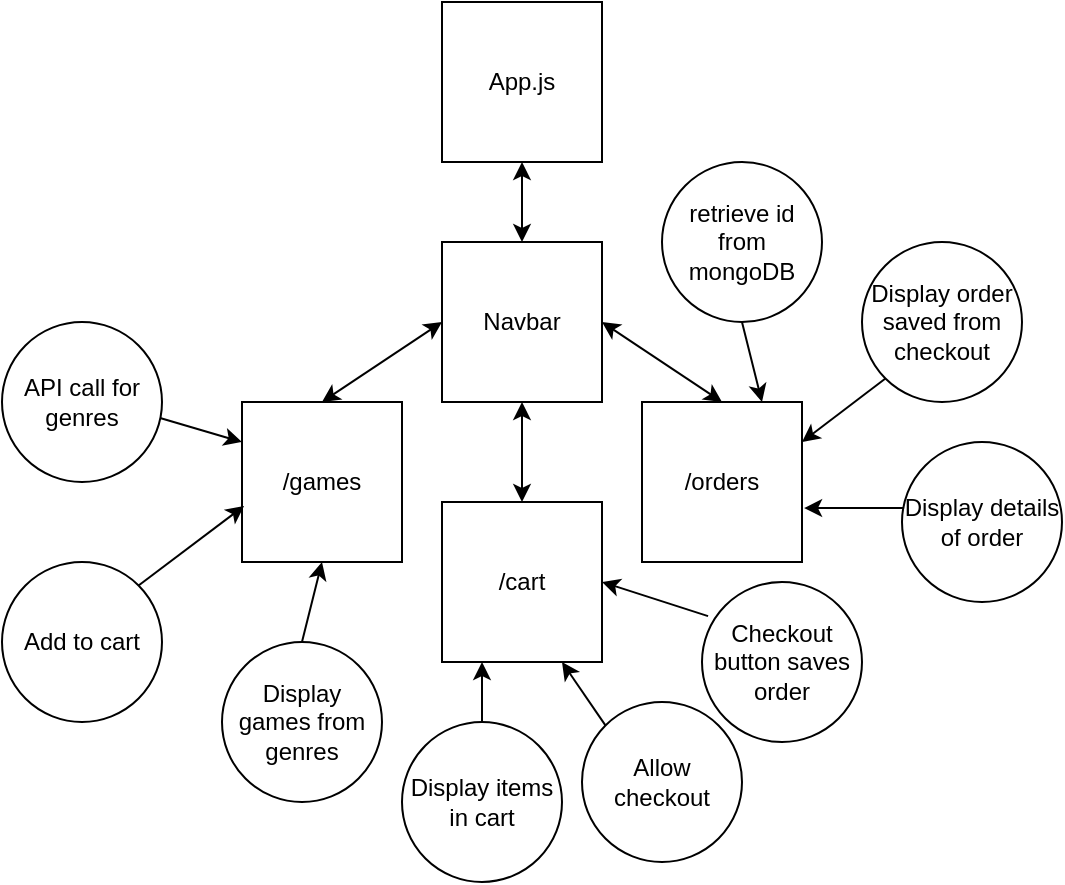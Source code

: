 <mxfile version="21.6.5" type="github">
  <diagram name="Page-1" id="5U8czAOf_SsfKpA3nA3O">
    <mxGraphModel dx="954" dy="585" grid="1" gridSize="10" guides="1" tooltips="1" connect="1" arrows="1" fold="1" page="1" pageScale="1" pageWidth="850" pageHeight="1100" math="0" shadow="0">
      <root>
        <mxCell id="0" />
        <mxCell id="1" parent="0" />
        <mxCell id="u1VOBhmRpe1-bJHV7joe-1" value="App.js&lt;br&gt;" style="whiteSpace=wrap;html=1;aspect=fixed;" vertex="1" parent="1">
          <mxGeometry x="380" y="40" width="80" height="80" as="geometry" />
        </mxCell>
        <mxCell id="u1VOBhmRpe1-bJHV7joe-2" value="/games" style="whiteSpace=wrap;html=1;aspect=fixed;" vertex="1" parent="1">
          <mxGeometry x="280" y="240" width="80" height="80" as="geometry" />
        </mxCell>
        <mxCell id="u1VOBhmRpe1-bJHV7joe-3" value="Navbar" style="whiteSpace=wrap;html=1;aspect=fixed;" vertex="1" parent="1">
          <mxGeometry x="380" y="160" width="80" height="80" as="geometry" />
        </mxCell>
        <mxCell id="u1VOBhmRpe1-bJHV7joe-4" value="/orders" style="whiteSpace=wrap;html=1;aspect=fixed;" vertex="1" parent="1">
          <mxGeometry x="480" y="240" width="80" height="80" as="geometry" />
        </mxCell>
        <mxCell id="u1VOBhmRpe1-bJHV7joe-8" value="/cart" style="whiteSpace=wrap;html=1;aspect=fixed;" vertex="1" parent="1">
          <mxGeometry x="380" y="290" width="80" height="80" as="geometry" />
        </mxCell>
        <mxCell id="u1VOBhmRpe1-bJHV7joe-10" value="Add to cart" style="ellipse;whiteSpace=wrap;html=1;aspect=fixed;" vertex="1" parent="1">
          <mxGeometry x="160" y="320" width="80" height="80" as="geometry" />
        </mxCell>
        <mxCell id="u1VOBhmRpe1-bJHV7joe-11" value="Display games from genres&lt;br&gt;" style="ellipse;whiteSpace=wrap;html=1;aspect=fixed;" vertex="1" parent="1">
          <mxGeometry x="270" y="360" width="80" height="80" as="geometry" />
        </mxCell>
        <mxCell id="u1VOBhmRpe1-bJHV7joe-12" value="API call for genres" style="ellipse;whiteSpace=wrap;html=1;aspect=fixed;" vertex="1" parent="1">
          <mxGeometry x="160" y="200" width="80" height="80" as="geometry" />
        </mxCell>
        <mxCell id="u1VOBhmRpe1-bJHV7joe-13" value="" style="endArrow=classic;html=1;rounded=0;exitX=0.5;exitY=0;exitDx=0;exitDy=0;entryX=0.5;entryY=1;entryDx=0;entryDy=0;" edge="1" parent="1" source="u1VOBhmRpe1-bJHV7joe-11" target="u1VOBhmRpe1-bJHV7joe-2">
          <mxGeometry width="50" height="50" relative="1" as="geometry">
            <mxPoint x="400" y="330" as="sourcePoint" />
            <mxPoint x="450" y="280" as="targetPoint" />
          </mxGeometry>
        </mxCell>
        <mxCell id="u1VOBhmRpe1-bJHV7joe-15" value="" style="endArrow=classic;startArrow=classic;html=1;rounded=0;exitX=0.5;exitY=0;exitDx=0;exitDy=0;entryX=0;entryY=0.5;entryDx=0;entryDy=0;" edge="1" parent="1" source="u1VOBhmRpe1-bJHV7joe-2" target="u1VOBhmRpe1-bJHV7joe-3">
          <mxGeometry width="50" height="50" relative="1" as="geometry">
            <mxPoint x="400" y="330" as="sourcePoint" />
            <mxPoint x="450" y="280" as="targetPoint" />
          </mxGeometry>
        </mxCell>
        <mxCell id="u1VOBhmRpe1-bJHV7joe-16" value="" style="endArrow=classic;startArrow=classic;html=1;rounded=0;exitX=1;exitY=0.5;exitDx=0;exitDy=0;entryX=0.5;entryY=0;entryDx=0;entryDy=0;" edge="1" parent="1" source="u1VOBhmRpe1-bJHV7joe-3" target="u1VOBhmRpe1-bJHV7joe-4">
          <mxGeometry width="50" height="50" relative="1" as="geometry">
            <mxPoint x="400" y="330" as="sourcePoint" />
            <mxPoint x="450" y="280" as="targetPoint" />
          </mxGeometry>
        </mxCell>
        <mxCell id="u1VOBhmRpe1-bJHV7joe-17" value="" style="endArrow=classic;startArrow=classic;html=1;rounded=0;exitX=0.5;exitY=0;exitDx=0;exitDy=0;entryX=0.5;entryY=1;entryDx=0;entryDy=0;" edge="1" parent="1" source="u1VOBhmRpe1-bJHV7joe-8" target="u1VOBhmRpe1-bJHV7joe-3">
          <mxGeometry width="50" height="50" relative="1" as="geometry">
            <mxPoint x="400" y="330" as="sourcePoint" />
            <mxPoint x="450" y="280" as="targetPoint" />
          </mxGeometry>
        </mxCell>
        <mxCell id="u1VOBhmRpe1-bJHV7joe-18" value="" style="endArrow=classic;startArrow=classic;html=1;rounded=0;exitX=0.5;exitY=0;exitDx=0;exitDy=0;entryX=0.5;entryY=1;entryDx=0;entryDy=0;" edge="1" parent="1" source="u1VOBhmRpe1-bJHV7joe-3" target="u1VOBhmRpe1-bJHV7joe-1">
          <mxGeometry width="50" height="50" relative="1" as="geometry">
            <mxPoint x="400" y="330" as="sourcePoint" />
            <mxPoint x="450" y="280" as="targetPoint" />
          </mxGeometry>
        </mxCell>
        <mxCell id="u1VOBhmRpe1-bJHV7joe-19" value="" style="endArrow=classic;html=1;rounded=0;exitX=1;exitY=0;exitDx=0;exitDy=0;entryX=0.013;entryY=0.65;entryDx=0;entryDy=0;entryPerimeter=0;" edge="1" parent="1" source="u1VOBhmRpe1-bJHV7joe-10" target="u1VOBhmRpe1-bJHV7joe-2">
          <mxGeometry width="50" height="50" relative="1" as="geometry">
            <mxPoint x="400" y="330" as="sourcePoint" />
            <mxPoint x="450" y="280" as="targetPoint" />
          </mxGeometry>
        </mxCell>
        <mxCell id="u1VOBhmRpe1-bJHV7joe-20" value="" style="endArrow=classic;html=1;rounded=0;exitX=0.988;exitY=0.6;exitDx=0;exitDy=0;exitPerimeter=0;entryX=0;entryY=0.25;entryDx=0;entryDy=0;" edge="1" parent="1" source="u1VOBhmRpe1-bJHV7joe-12" target="u1VOBhmRpe1-bJHV7joe-2">
          <mxGeometry width="50" height="50" relative="1" as="geometry">
            <mxPoint x="400" y="330" as="sourcePoint" />
            <mxPoint x="450" y="280" as="targetPoint" />
          </mxGeometry>
        </mxCell>
        <mxCell id="u1VOBhmRpe1-bJHV7joe-22" value="Display items in cart" style="ellipse;whiteSpace=wrap;html=1;aspect=fixed;" vertex="1" parent="1">
          <mxGeometry x="360" y="400" width="80" height="80" as="geometry" />
        </mxCell>
        <mxCell id="u1VOBhmRpe1-bJHV7joe-23" value="Allow checkout" style="ellipse;whiteSpace=wrap;html=1;aspect=fixed;" vertex="1" parent="1">
          <mxGeometry x="450" y="390" width="80" height="80" as="geometry" />
        </mxCell>
        <mxCell id="u1VOBhmRpe1-bJHV7joe-24" value="Checkout button saves order" style="ellipse;whiteSpace=wrap;html=1;aspect=fixed;" vertex="1" parent="1">
          <mxGeometry x="510" y="330" width="80" height="80" as="geometry" />
        </mxCell>
        <mxCell id="u1VOBhmRpe1-bJHV7joe-25" value="" style="endArrow=classic;html=1;rounded=0;exitX=0.5;exitY=0;exitDx=0;exitDy=0;entryX=0.25;entryY=1;entryDx=0;entryDy=0;" edge="1" parent="1" source="u1VOBhmRpe1-bJHV7joe-22" target="u1VOBhmRpe1-bJHV7joe-8">
          <mxGeometry width="50" height="50" relative="1" as="geometry">
            <mxPoint x="400" y="330" as="sourcePoint" />
            <mxPoint x="450" y="280" as="targetPoint" />
          </mxGeometry>
        </mxCell>
        <mxCell id="u1VOBhmRpe1-bJHV7joe-26" value="" style="endArrow=classic;html=1;rounded=0;exitX=0;exitY=0;exitDx=0;exitDy=0;entryX=0.75;entryY=1;entryDx=0;entryDy=0;" edge="1" parent="1" source="u1VOBhmRpe1-bJHV7joe-23" target="u1VOBhmRpe1-bJHV7joe-8">
          <mxGeometry width="50" height="50" relative="1" as="geometry">
            <mxPoint x="400" y="330" as="sourcePoint" />
            <mxPoint x="450" y="280" as="targetPoint" />
          </mxGeometry>
        </mxCell>
        <mxCell id="u1VOBhmRpe1-bJHV7joe-27" value="" style="endArrow=classic;html=1;rounded=0;exitX=0.038;exitY=0.213;exitDx=0;exitDy=0;exitPerimeter=0;entryX=1;entryY=0.5;entryDx=0;entryDy=0;" edge="1" parent="1" source="u1VOBhmRpe1-bJHV7joe-24" target="u1VOBhmRpe1-bJHV7joe-8">
          <mxGeometry width="50" height="50" relative="1" as="geometry">
            <mxPoint x="400" y="330" as="sourcePoint" />
            <mxPoint x="450" y="280" as="targetPoint" />
          </mxGeometry>
        </mxCell>
        <mxCell id="u1VOBhmRpe1-bJHV7joe-28" value="retrieve id from mongoDB" style="ellipse;whiteSpace=wrap;html=1;aspect=fixed;" vertex="1" parent="1">
          <mxGeometry x="490" y="120" width="80" height="80" as="geometry" />
        </mxCell>
        <mxCell id="u1VOBhmRpe1-bJHV7joe-29" value="Display order saved from checkout" style="ellipse;whiteSpace=wrap;html=1;aspect=fixed;" vertex="1" parent="1">
          <mxGeometry x="590" y="160" width="80" height="80" as="geometry" />
        </mxCell>
        <mxCell id="u1VOBhmRpe1-bJHV7joe-30" value="Display details of order" style="ellipse;whiteSpace=wrap;html=1;aspect=fixed;" vertex="1" parent="1">
          <mxGeometry x="610" y="260" width="80" height="80" as="geometry" />
        </mxCell>
        <mxCell id="u1VOBhmRpe1-bJHV7joe-31" value="" style="endArrow=classic;html=1;rounded=0;entryX=0.75;entryY=0;entryDx=0;entryDy=0;exitX=0.5;exitY=1;exitDx=0;exitDy=0;" edge="1" parent="1" source="u1VOBhmRpe1-bJHV7joe-28" target="u1VOBhmRpe1-bJHV7joe-4">
          <mxGeometry width="50" height="50" relative="1" as="geometry">
            <mxPoint x="400" y="330" as="sourcePoint" />
            <mxPoint x="450" y="280" as="targetPoint" />
          </mxGeometry>
        </mxCell>
        <mxCell id="u1VOBhmRpe1-bJHV7joe-32" value="" style="endArrow=classic;html=1;rounded=0;entryX=1;entryY=0.25;entryDx=0;entryDy=0;exitX=0;exitY=1;exitDx=0;exitDy=0;" edge="1" parent="1" source="u1VOBhmRpe1-bJHV7joe-29" target="u1VOBhmRpe1-bJHV7joe-4">
          <mxGeometry width="50" height="50" relative="1" as="geometry">
            <mxPoint x="400" y="330" as="sourcePoint" />
            <mxPoint x="450" y="280" as="targetPoint" />
          </mxGeometry>
        </mxCell>
        <mxCell id="u1VOBhmRpe1-bJHV7joe-33" value="" style="endArrow=classic;html=1;rounded=0;exitX=0.013;exitY=0.413;exitDx=0;exitDy=0;exitPerimeter=0;entryX=1.013;entryY=0.663;entryDx=0;entryDy=0;entryPerimeter=0;" edge="1" parent="1" source="u1VOBhmRpe1-bJHV7joe-30" target="u1VOBhmRpe1-bJHV7joe-4">
          <mxGeometry width="50" height="50" relative="1" as="geometry">
            <mxPoint x="400" y="330" as="sourcePoint" />
            <mxPoint x="600" y="320" as="targetPoint" />
          </mxGeometry>
        </mxCell>
      </root>
    </mxGraphModel>
  </diagram>
</mxfile>
